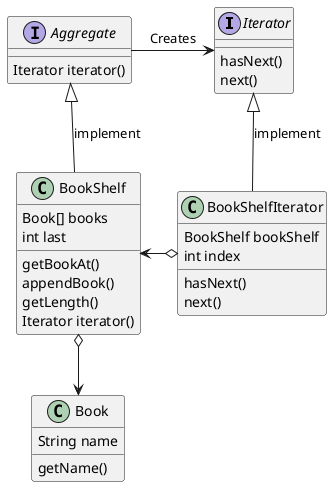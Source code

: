 @startuml Sample

interface Iterator {
    hasNext()
    next()
}

interface Aggregate {
    Iterator iterator()
}

class Book {
    String name

    getName()
}

class BookShelf {
    Book[] books
    int last

    getBookAt()
    appendBook()
    getLength()
    Iterator iterator()
}

class BookShelfIterator {
    BookShelf bookShelf
    int index

    hasNext()
    next()
}

Aggregate -> Iterator : Creates

Aggregate <|-- BookShelf : implement

Iterator <|-- BookShelfIterator : implement

BookShelf <-o BookShelfIterator

BookShelf o--> Book

@enduml